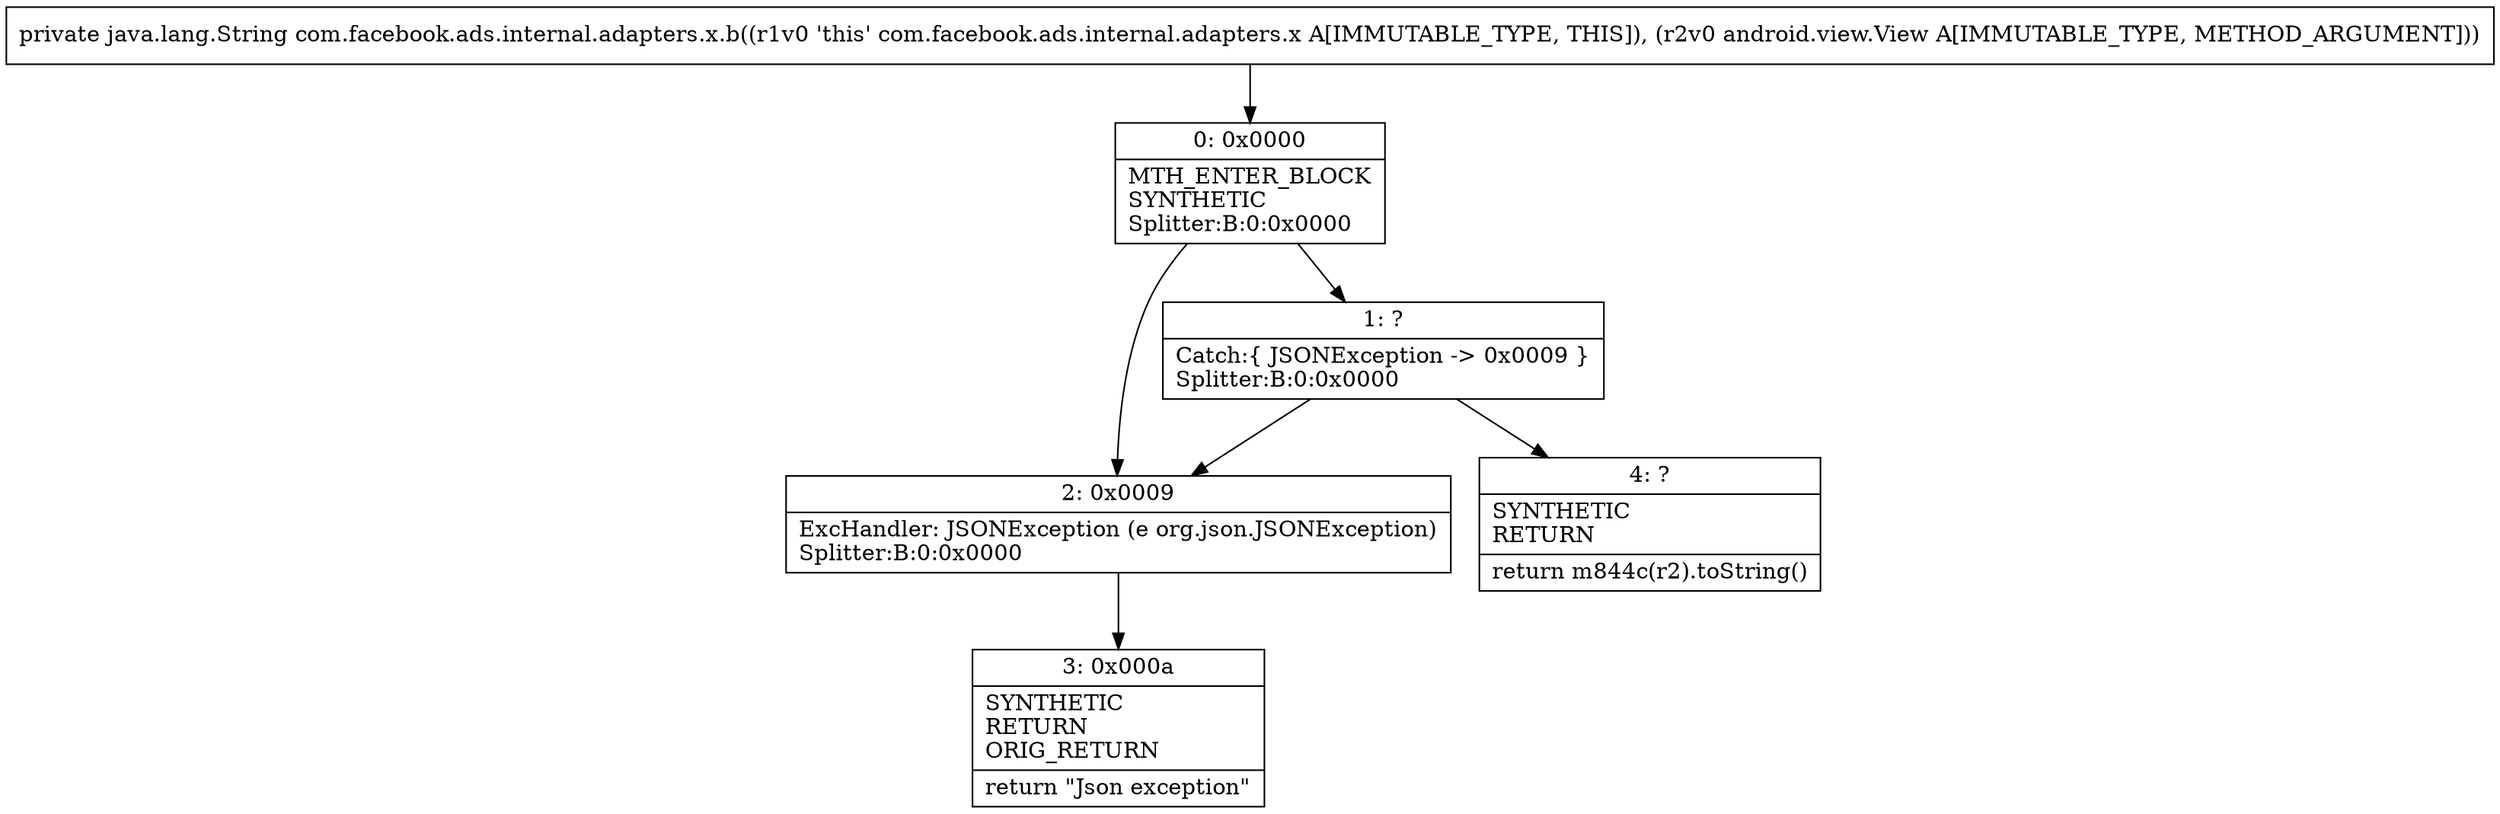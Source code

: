 digraph "CFG forcom.facebook.ads.internal.adapters.x.b(Landroid\/view\/View;)Ljava\/lang\/String;" {
Node_0 [shape=record,label="{0\:\ 0x0000|MTH_ENTER_BLOCK\lSYNTHETIC\lSplitter:B:0:0x0000\l}"];
Node_1 [shape=record,label="{1\:\ ?|Catch:\{ JSONException \-\> 0x0009 \}\lSplitter:B:0:0x0000\l}"];
Node_2 [shape=record,label="{2\:\ 0x0009|ExcHandler: JSONException (e org.json.JSONException)\lSplitter:B:0:0x0000\l}"];
Node_3 [shape=record,label="{3\:\ 0x000a|SYNTHETIC\lRETURN\lORIG_RETURN\l|return \"Json exception\"\l}"];
Node_4 [shape=record,label="{4\:\ ?|SYNTHETIC\lRETURN\l|return m844c(r2).toString()\l}"];
MethodNode[shape=record,label="{private java.lang.String com.facebook.ads.internal.adapters.x.b((r1v0 'this' com.facebook.ads.internal.adapters.x A[IMMUTABLE_TYPE, THIS]), (r2v0 android.view.View A[IMMUTABLE_TYPE, METHOD_ARGUMENT])) }"];
MethodNode -> Node_0;
Node_0 -> Node_1;
Node_0 -> Node_2;
Node_1 -> Node_2;
Node_1 -> Node_4;
Node_2 -> Node_3;
}

